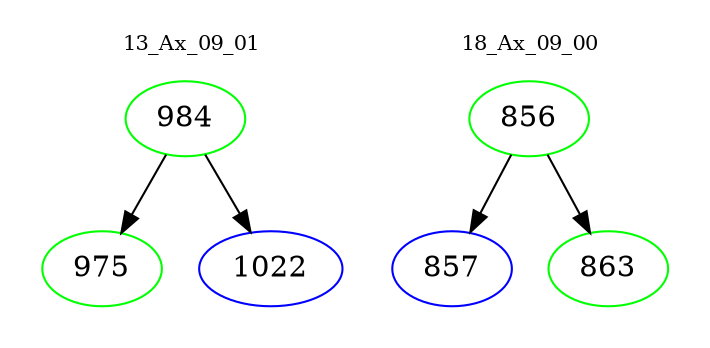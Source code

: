 digraph{
subgraph cluster_0 {
color = white
label = "13_Ax_09_01";
fontsize=10;
T0_984 [label="984", color="green"]
T0_984 -> T0_975 [color="black"]
T0_975 [label="975", color="green"]
T0_984 -> T0_1022 [color="black"]
T0_1022 [label="1022", color="blue"]
}
subgraph cluster_1 {
color = white
label = "18_Ax_09_00";
fontsize=10;
T1_856 [label="856", color="green"]
T1_856 -> T1_857 [color="black"]
T1_857 [label="857", color="blue"]
T1_856 -> T1_863 [color="black"]
T1_863 [label="863", color="green"]
}
}
